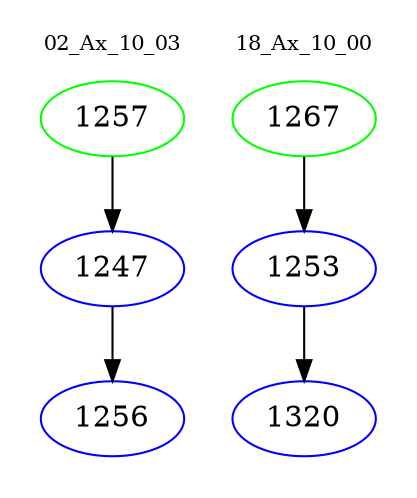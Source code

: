 digraph{
subgraph cluster_0 {
color = white
label = "02_Ax_10_03";
fontsize=10;
T0_1257 [label="1257", color="green"]
T0_1257 -> T0_1247 [color="black"]
T0_1247 [label="1247", color="blue"]
T0_1247 -> T0_1256 [color="black"]
T0_1256 [label="1256", color="blue"]
}
subgraph cluster_1 {
color = white
label = "18_Ax_10_00";
fontsize=10;
T1_1267 [label="1267", color="green"]
T1_1267 -> T1_1253 [color="black"]
T1_1253 [label="1253", color="blue"]
T1_1253 -> T1_1320 [color="black"]
T1_1320 [label="1320", color="blue"]
}
}
